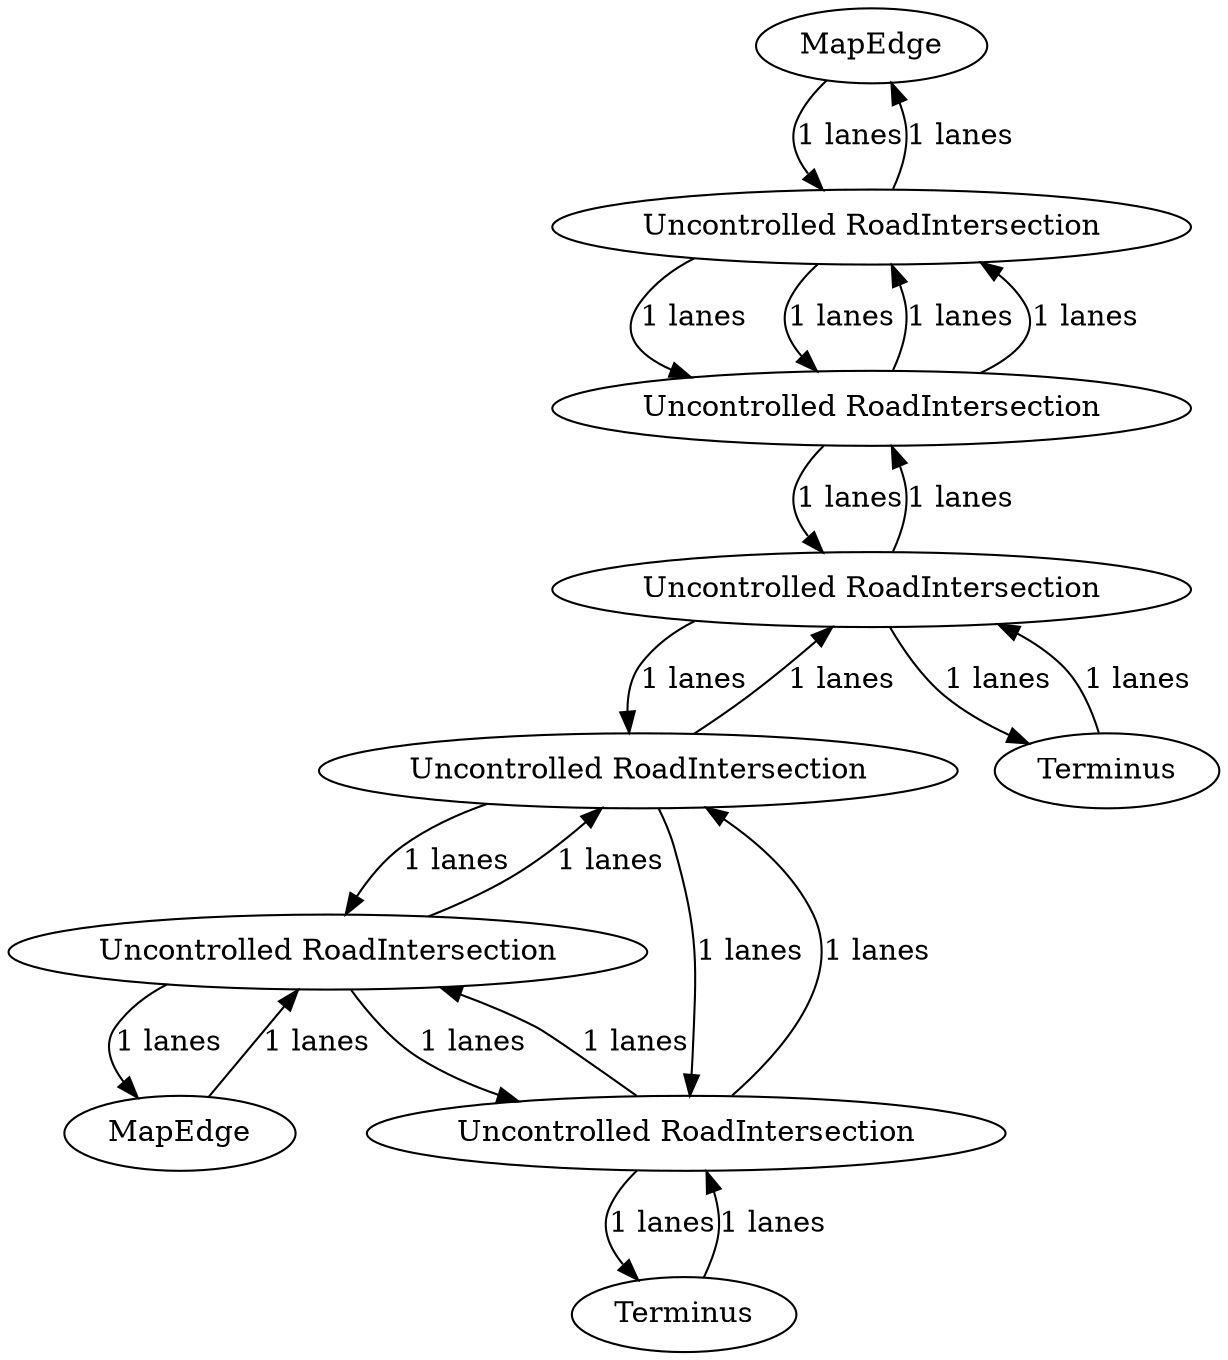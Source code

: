 digraph {
    0 [ label = "MapEdge" ]
    1 [ label = "MapEdge" ]
    2 [ label = "Uncontrolled RoadIntersection" ]
    3 [ label = "Uncontrolled RoadIntersection" ]
    4 [ label = "Terminus" ]
    5 [ label = "Uncontrolled RoadIntersection" ]
    6 [ label = "Uncontrolled RoadIntersection" ]
    7 [ label = "Terminus" ]
    8 [ label = "Uncontrolled RoadIntersection" ]
    9 [ label = "Uncontrolled RoadIntersection" ]
    0 -> 8 [ label = "1 lanes" ]
    8 -> 0 [ label = "1 lanes" ]
    8 -> 9 [ label = "1 lanes" ]
    9 -> 8 [ label = "1 lanes" ]
    9 -> 5 [ label = "1 lanes" ]
    5 -> 9 [ label = "1 lanes" ]
    5 -> 2 [ label = "1 lanes" ]
    2 -> 5 [ label = "1 lanes" ]
    2 -> 6 [ label = "1 lanes" ]
    6 -> 2 [ label = "1 lanes" ]
    6 -> 3 [ label = "1 lanes" ]
    3 -> 6 [ label = "1 lanes" ]
    3 -> 1 [ label = "1 lanes" ]
    1 -> 3 [ label = "1 lanes" ]
    2 -> 3 [ label = "1 lanes" ]
    3 -> 2 [ label = "1 lanes" ]
    4 -> 5 [ label = "1 lanes" ]
    5 -> 4 [ label = "1 lanes" ]
    6 -> 7 [ label = "1 lanes" ]
    7 -> 6 [ label = "1 lanes" ]
    8 -> 9 [ label = "1 lanes" ]
    9 -> 8 [ label = "1 lanes" ]
}
